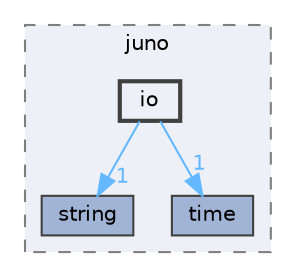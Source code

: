 digraph "/home/runner/work/libjuno/libjuno/include/juno/io"
{
 // LATEX_PDF_SIZE
  bgcolor="transparent";
  edge [fontname=Helvetica,fontsize=10,labelfontname=Helvetica,labelfontsize=10];
  node [fontname=Helvetica,fontsize=10,shape=box,height=0.2,width=0.4];
  compound=true
  subgraph clusterdir_366da5caa8e7ec3e54d94764b6f022bc {
    graph [ bgcolor="#edf0f7", pencolor="grey50", label="juno", fontname=Helvetica,fontsize=10 style="filled,dashed", URL="dir_366da5caa8e7ec3e54d94764b6f022bc.html",tooltip=""]
  dir_1ee06b418de2fbaa3d5b1443d2d582cb [label="string", fillcolor="#a2b4d6", color="grey25", style="filled", URL="dir_1ee06b418de2fbaa3d5b1443d2d582cb.html",tooltip=""];
  dir_f7826cb483c41652a57f47c29e86de5a [label="time", fillcolor="#a2b4d6", color="grey25", style="filled", URL="dir_f7826cb483c41652a57f47c29e86de5a.html",tooltip=""];
  dir_2214acb517c776811661c93fb7ef90d4 [label="io", fillcolor="#edf0f7", color="grey25", style="filled,bold", URL="dir_2214acb517c776811661c93fb7ef90d4.html",tooltip=""];
  }
  dir_2214acb517c776811661c93fb7ef90d4->dir_1ee06b418de2fbaa3d5b1443d2d582cb [headlabel="1", labeldistance=1.5 headhref="dir_000004_000010.html" href="dir_000004_000010.html" color="steelblue1" fontcolor="steelblue1"];
  dir_2214acb517c776811661c93fb7ef90d4->dir_f7826cb483c41652a57f47c29e86de5a [headlabel="1", labeldistance=1.5 headhref="dir_000004_000012.html" href="dir_000004_000012.html" color="steelblue1" fontcolor="steelblue1"];
}
